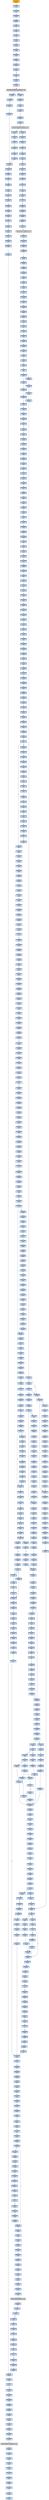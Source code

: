 strict digraph G {
	graph [bgcolor=transparent,
		name=G
	];
	node [color=lightsteelblue,
		fillcolor=lightsteelblue,
		shape=rectangle,
		style=filled
	];
	"0x00430289"	[label="0x00430289
jne"];
	"0x00430292"	[label="0x00430292
movl"];
	"0x00430289" -> "0x00430292"	[color="#000000",
		label=T];
	"0x00430f39"	[label="0x00430f39
movl"];
	"0x00430f3d"	[label="0x00430f3d
incl"];
	"0x00430f39" -> "0x00430f3d"	[color="#000000"];
	"0x00430972"	[label="0x00430972
je"];
	"0x00430974"	[label="0x00430974
movl"];
	"0x00430972" -> "0x00430974"	[color="#000000",
		label=F];
	"0x00430996"	[label="0x00430996
movl"];
	"0x00430972" -> "0x00430996"	[color="#000000",
		label=T];
	"0x00430a6a"	[label="0x00430a6a
subl"];
	"0x00430a6c"	[label="0x00430a6c
subl"];
	"0x00430a6a" -> "0x00430a6c"	[color="#000000"];
	"0x00430e65"	[label="0x00430e65
jae"];
	"0x00430e67"	[label="0x00430e67
movl"];
	"0x00430e65" -> "0x00430e67"	[color="#000000",
		label=F];
	"0x00430e72"	[label="0x00430e72
subl"];
	"0x00430e74"	[label="0x00430e74
addl"];
	"0x00430e72" -> "0x00430e74"	[color="#000000"];
	"0x00430183"	[label="0x00430183
pushl"];
	"0x00430189"	[label="0x00430189
call"];
	"0x00430183" -> "0x00430189"	[color="#000000"];
	"0x00430384"	[label="0x00430384
jmp"];
	"0x00430271"	[label="0x00430271
movl"];
	"0x00430384" -> "0x00430271"	[color="#000000"];
	"0x004308c4"	[label="0x004308c4
movl"];
	"0x004308c7"	[label="0x004308c7
addl"];
	"0x004308c4" -> "0x004308c7"	[color="#000000"];
	"0x00430f47"	[label="0x00430f47
movl"];
	"0x00430f49"	[label="0x00430f49
subl"];
	"0x00430f47" -> "0x00430f49"	[color="#000000"];
	"0x00430cb9"	[label="0x00430cb9
xorl"];
	"0x00430cbb"	[label="0x00430cbb
cmpb"];
	"0x00430cb9" -> "0x00430cbb"	[color="#000000"];
	"0x00430002"	[label="0x00430002
call"];
	"0x0043000a"	[label="0x0043000a
popl"];
	"0x00430002" -> "0x0043000a"	[color="#000000"];
	"0x004309c2"	[label="0x004309c2
incl"];
	"0x004309c3"	[label="0x004309c3
movb"];
	"0x004309c2" -> "0x004309c3"	[color="#000000"];
	"0x00430395"	[label="0x00430395
pushl"];
	"0x00430396"	[label="0x00430396
pushl"];
	"0x00430395" -> "0x00430396"	[color="#000000"];
	"0x0043072f"	[label="0x0043072f
ret"];
	"0x00430101"	[label="0x00430101
movb"];
	"0x0043072f" -> "0x00430101"	[color="#000000"];
	"0x00430840"	[label="0x00430840
movl"];
	"0x00430845"	[label="0x00430845
movl"];
	"0x00430840" -> "0x00430845"	[color="#000000"];
	"0x004300f7"	[label="0x004300f7
pushl"];
	"0x004300fa"	[label="0x004300fa
pushl"];
	"0x004300f7" -> "0x004300fa"	[color="#000000"];
	"0x00430f4e"	[label="0x00430f4e
movb"];
	"0x00430f51"	[label="0x00430f51
movl"];
	"0x00430f4e" -> "0x00430f51"	[color="#000000"];
	"0x0043099d"	[label="0x0043099d
cmpl"];
	"0x0043099f"	[label="0x0043099f
jb"];
	"0x0043099d" -> "0x0043099f"	[color="#000000"];
	"0x00430718"	[label="0x00430718
testb"];
	"0x0043071a"	[label="0x0043071a
jne"];
	"0x00430718" -> "0x0043071a"	[color="#000000"];
	"0x004306ec"	[label="0x004306ec
leal"];
	"0x004306f0"	[label="0x004306f0
call"];
	"0x004306ec" -> "0x004306f0"	[color="#000000"];
	"0x0043085c"	[label="0x0043085c
cmpl"];
	"0x0043085e"	[label="0x0043085e
movl"];
	"0x0043085c" -> "0x0043085e"	[color="#000000"];
	"0x0043000e"	[label="0x0043000e
call"];
	"0x00430014"	[label="0x00430014
popl"];
	"0x0043000e" -> "0x00430014"	[color="#000000"];
	"0x00430ee9"	[label="0x00430ee9
movl"];
	"0x00430eec"	[label="0x00430eec
subl"];
	"0x00430ee9" -> "0x00430eec"	[color="#000000"];
	"0x00430abd"	[label="0x00430abd
pushl"];
	"0x00430ac2"	[label="0x00430ac2
call"];
	"0x00430abd" -> "0x00430ac2"	[color="#000000"];
	"0x004309a2"	[label="0x004309a2
popl"];
	"0x004309a3"	[label="0x004309a3
popl"];
	"0x004309a2" -> "0x004309a3"	[color="#000000"];
	"0x00430114"	[label="0x00430114
subl"];
	"0x00430117"	[label="0x00430117
movl"];
	"0x00430114" -> "0x00430117"	[color="#000000"];
	"0x00430892"	[label="0x00430892
movl"];
	"0x0043089a"	[label="0x0043089a
movl"];
	"0x00430892" -> "0x0043089a"	[color="#000000"];
	"0x00430993"	[label="0x00430993
incl"];
	"0x00430994"	[label="0x00430994
movl"];
	"0x00430993" -> "0x00430994"	[color="#000000"];
	"0x004300b7"	[label="0x004300b7
pushl"];
	"0x004300bc"	[label="0x004300bc
pushl"];
	"0x004300b7" -> "0x004300bc"	[color="#000000"];
	"0x00430015"	[label="0x00430015
movl"];
	"0x00430014" -> "0x00430015"	[color="#000000"];
	"0x00430298"	[label="0x00430298
movl"];
	"0x004302a2"	[label="0x004302a2
movl"];
	"0x00430298" -> "0x004302a2"	[color="#000000"];
	"0x004300aa"	[label="0x004300aa
je"];
	"0x004300b0"	[label="0x004300b0
pushl"];
	"0x004300aa" -> "0x004300b0"	[color="#000000",
		label=F];
	"0x00430f53"	[label="0x00430f53
cmpl"];
	"0x00430f55"	[label="0x00430f55
jb"];
	"0x00430f53" -> "0x00430f55"	[color="#000000"];
	"0x00430bac"	[label="0x00430bac
pushl"];
	"0x00430bad"	[label="0x00430bad
movl"];
	"0x00430bac" -> "0x00430bad"	[color="#000000"];
	"0x00430af1"	[label="0x00430af1
movl"];
	"0x00430af7"	[label="0x00430af7
popl"];
	"0x00430af1" -> "0x00430af7"	[color="#000000"];
	"0x004308cc"	[label="0x004308cc
movl"];
	"0x004308cf"	[label="0x004308cf
movl"];
	"0x004308cc" -> "0x004308cf"	[color="#000000"];
	"0x00430e26"	[label="0x00430e26
cmpl"];
	"0x00430e29"	[label="0x00430e29
jb"];
	"0x00430e26" -> "0x00430e29"	[color="#000000"];
	"0x00430926"	[label="0x00430926
addl"];
	"0x00430929"	[label="0x00430929
incl"];
	"0x00430926" -> "0x00430929"	[color="#000000"];
	"0x00430efa"	[label="0x00430efa
jae"];
	"0x00430efc"	[label="0x00430efc
movl"];
	"0x00430efa" -> "0x00430efc"	[color="#000000",
		label=F];
	"0x00430f16"	[label="0x00430f16
movl"];
	"0x00430efa" -> "0x00430f16"	[color="#000000",
		label=T];
	"0x00430ab3"	[label="0x00430ab3
jb"];
	"0x00430ab5"	[label="0x00430ab5
movl"];
	"0x00430ab3" -> "0x00430ab5"	[color="#000000",
		label=F];
	"0x004302c6"	[label="0x004302c6
testl"];
	"0x004302c8"	[label="0x004302c8
je"];
	"0x004302c6" -> "0x004302c8"	[color="#000000"];
	"0x00430ce7"	[label="0x00430ce7
popl"];
	"0x00430ce8"	[label="0x00430ce8
movb"];
	"0x00430ce7" -> "0x00430ce8"	[color="#000000"];
	"0x00430cb2"	[label="0x00430cb2
movb"];
	"0x00430cb2" -> "0x00430cb9"	[color="#000000"];
	"0x00430a62"	[label="0x00430a62
movl"];
	"0x00430a65"	[label="0x00430a65
movl"];
	"0x00430a62" -> "0x00430a65"	[color="#000000"];
	"0x00430a93"	[label="0x00430a93
movl"];
	"0x00430a95"	[label="0x00430a95
pushl"];
	"0x00430a93" -> "0x00430a95"	[color="#000000"];
	"0x00430cc9"	[label="0x00430cc9
jb"];
	"0x00430ccb"	[label="0x00430ccb
jmp"];
	"0x00430cc9" -> "0x00430ccb"	[color="#000000",
		label=F];
	"0x00430121"	[label="0x00430121
je"];
	"0x00430151"	[label="0x00430151
popl"];
	"0x00430121" -> "0x00430151"	[color="#000000",
		label=T];
	"0x004300eb"	[label="0x004300eb
addl"];
	"0x004300f1"	[label="0x004300f1
pushl"];
	"0x004300eb" -> "0x004300f1"	[color="#000000"];
	"0x00430161"	[label="0x00430161
movl"];
	"0x00430163"	[label="0x00430163
addl"];
	"0x00430161" -> "0x00430163"	[color="#000000"];
	"0x00430983"	[label="0x00430983
movl"];
	"0x00430986"	[label="0x00430986
xorl"];
	"0x00430983" -> "0x00430986"	[color="#000000"];
	"0x00430d32"	[label="0x00430d32
jae"];
	"0x00430d34"	[label="0x00430d34
movl"];
	"0x00430d32" -> "0x00430d34"	[color="#000000",
		label=F];
	"0x004309a4"	[label="0x004309a4
movb"];
	"0x004309a3" -> "0x004309a4"	[color="#000000"];
	"0x004302be"	[label="0x004302be
addl"];
	"0x004302c0"	[label="0x004302c0
addl"];
	"0x004302be" -> "0x004302c0"	[color="#000000"];
	"0x004309fb"	[label="0x004309fb
shrl"];
	"0x004309fd"	[label="0x004309fd
movl"];
	"0x004309fb" -> "0x004309fd"	[color="#000000"];
	"0x004307f6"	[label="0x004307f6
movl"];
	"0x004307fb"	[label="0x004307fb
subl"];
	"0x004307f6" -> "0x004307fb"	[color="#000000"];
	"0x00430af8"	[label="0x00430af8
popl"];
	"0x00430af7" -> "0x00430af8"	[color="#000000"];
	"0x004308b7"	[label="0x004308b7
ja"];
	"0x004308bd"	[label="0x004308bd
movl"];
	"0x004308b7" -> "0x004308bd"	[color="#000000",
		label=F];
	"0x00430f03"	[label="0x00430f03
testl"];
	"0x00430efc" -> "0x00430f03"	[color="#000000"];
	"0x004308ab"	[label="0x004308ab
addl"];
	"0x004308ad"	[label="0x004308ad
cmpl"];
	"0x004308ab" -> "0x004308ad"	[color="#000000"];
	"0x00430a89"	[label="0x00430a89
xorl"];
	"0x00430a8b"	[label="0x00430a8b
xorl"];
	"0x00430a89" -> "0x00430a8b"	[color="#000000"];
	"0x0043098f"	[label="0x0043098f
leal"];
	"0x0043098f" -> "0x00430993"	[color="#000000"];
	"0x00430a16"	[label="0x00430a16
movb"];
	"0x00430a19"	[label="0x00430a19
movl"];
	"0x00430a16" -> "0x00430a19"	[color="#000000"];
	"0x004302ac"	[label="0x004302ac
jne"];
	"0x004302b1"	[label="0x004302b1
addl"];
	"0x004302ac" -> "0x004302b1"	[color="#000000",
		label=T];
	"0x0043040d"	[label="0x0043040d
orl"];
	"0x0043040f"	[label="0x0043040f
movl"];
	"0x0043040d" -> "0x0043040f"	[color="#000000"];
	"0x004300b2"	[label="0x004300b2
pushl"];
	"0x004300b0" -> "0x004300b2"	[color="#000000"];
	"0x00430ca3"	[label="0x00430ca3
testb"];
	"0x00430ca5"	[label="0x00430ca5
jne"];
	"0x00430ca3" -> "0x00430ca5"	[color="#000000"];
	"0x0043096d"	[label="0x0043096d
movb"];
	"0x00430970"	[label="0x00430970
testb"];
	"0x0043096d" -> "0x00430970"	[color="#000000"];
	"0x00430f22"	[label="0x00430f22
leal"];
	"0x00430f25"	[label="0x00430f25
movl"];
	"0x00430f22" -> "0x00430f25"	[color="#000000"];
	"0x00430a75"	[label="0x00430a75
addl"];
	"0x00430a77"	[label="0x00430a77
movl"];
	"0x00430a75" -> "0x00430a77"	[color="#000000"];
	"0x004306ea"	[label="0x004306ea
pushl"];
	"0x004306eb"	[label="0x004306eb
pushl"];
	"0x004306ea" -> "0x004306eb"	[color="#000000"];
	"0x00430a3d"	[label="0x00430a3d
movl"];
	"0x00430a42"	[label="0x00430a42
jmp"];
	"0x00430a3d" -> "0x00430a42"	[color="#000000"];
	"0x0043089e"	[label="0x0043089e
leal"];
	"0x0043089a" -> "0x0043089e"	[color="#000000"];
	"0x00430a1b"	[label="0x00430a1b
jmp"];
	"0x00430a58"	[label="0x00430a58
movl"];
	"0x00430a1b" -> "0x00430a58"	[color="#000000"];
	"0x00430f4b"	[label="0x00430f4b
incl"];
	"0x00430f49" -> "0x00430f4b"	[color="#000000"];
	"0x00430a96"	[label="0x00430a96
call"];
	"0x00430a95" -> "0x00430a96"	[color="#000000"];
	"0x00430264"	[label="0x00430264
movl"];
	"0x00430269"	[label="0x00430269
movl"];
	"0x00430264" -> "0x00430269"	[color="#000000"];
	"0x00430b6c"	[label="0x00430b6c
pushl"];
	"0x00430b6d"	[label="0x00430b6d
pushl"];
	"0x00430b6c" -> "0x00430b6d"	[color="#000000"];
	"0x00430e2e"	[label="0x00430e2e
leal"];
	"0x00430e31"	[label="0x00430e31
cmpl"];
	"0x00430e2e" -> "0x00430e31"	[color="#000000"];
	"0x00430110"	[label="0x00430110
pushl"];
	"0x00430111"	[label="0x00430111
pushl"];
	"0x00430110" -> "0x00430111"	[color="#000000"];
	"0x00430e5c"	[label="0x00430e5c
cmpl"];
	"0x00430e5f"	[label="0x00430e5f
movl"];
	"0x00430e5c" -> "0x00430e5f"	[color="#000000"];
	"0x00430ece"	[label="0x00430ece
movl"];
	"0x00430ed1"	[label="0x00430ed1
jae"];
	"0x00430ece" -> "0x00430ed1"	[color="#000000"];
	"0x00430ab9"	[label="0x00430ab9
leal"];
	"0x00430abc"	[label="0x00430abc
pushl"];
	"0x00430ab9" -> "0x00430abc"	[color="#000000"];
	"0x00430851"	[label="0x00430851
xorl"];
	"0x00430853"	[label="0x00430853
repz"];
	"0x00430851" -> "0x00430853"	[color="#000000"];
	"0x00430e18"	[label="0x00430e18
movb"];
	"0x00430e1f"	[label="0x00430e1f
popl"];
	"0x00430e18" -> "0x00430e1f"	[color="#000000"];
	"0x004303ff"	[label="0x004303ff
popl"];
	"0x00430400"	[label="0x00430400
movl"];
	"0x004303ff" -> "0x00430400"	[color="#000000"];
	"0x004309b0"	[label="0x004309b0
pushl"];
	"0x004309b1"	[label="0x004309b1
pushl"];
	"0x004309b0" -> "0x004309b1"	[color="#000000"];
	"0x00430f80"	[label="0x00430f80
popl"];
	"0x00430f81"	[label="0x00430f81
popl"];
	"0x00430f80" -> "0x00430f81"	[color="#000000"];
	"0x004309b5"	[label="0x004309b5
pushl"];
	"0x004309b6"	[label="0x004309b6
movl"];
	"0x004309b5" -> "0x004309b6"	[color="#000000"];
	"0x00430b76"	[label="0x00430b76
call"];
	"0x004307a4"	[label="0x004307a4
pushl"];
	"0x00430b76" -> "0x004307a4"	[color="#000000"];
	"0x004307ad"	[label="0x004307ad
pushl"];
	"0x004307ae"	[label="0x004307ae
cmpl"];
	"0x004307ad" -> "0x004307ae"	[color="#000000"];
	"0x00430ebc"	[label="0x00430ebc
andl"];
	"0x00430ec1"	[label="0x00430ec1
addl"];
	"0x00430ebc" -> "0x00430ec1"	[color="#000000"];
	"0x00430875"	[label="0x00430875
movl"];
	"0x00430877"	[label="0x00430877
jb"];
	"0x00430875" -> "0x00430877"	[color="#000000"];
	"0x004307a7"	[label="0x004307a7
pushl"];
	"0x004307a8"	[label="0x004307a8
movl"];
	"0x004307a7" -> "0x004307a8"	[color="#000000"];
	"0x004309db"	[label="0x004309db
movl"];
	"0x004309de"	[label="0x004309de
addl"];
	"0x004309db" -> "0x004309de"	[color="#000000"];
	"0x00430169"	[label="0x00430169
movl"];
	"0x00430163" -> "0x00430169"	[color="#000000"];
	"0x00430f5d"	[label="0x00430f5d
movl"];
	"0x00430f61"	[label="0x00430f61
movl"];
	"0x00430f5d" -> "0x00430f61"	[color="#000000"];
	"0x00430ea5"	[label="0x00430ea5
movl"];
	"0x00430ea8"	[label="0x00430ea8
shll"];
	"0x00430ea5" -> "0x00430ea8"	[color="#000000"];
	"0x00430f7e"	[label="0x00430f7e
movl"];
	"0x00430f7e" -> "0x00430f80"	[color="#000000"];
	"0x00430b14"	[label="0x00430b14
movl"];
	"0x00430b1b"	[label="0x00430b1b
movl"];
	"0x00430b14" -> "0x00430b1b"	[color="#000000"];
	"0x00430e58"	[label="0x00430e58
orl"];
	"0x00430e5a"	[label="0x00430e5a
movl"];
	"0x00430e58" -> "0x00430e5a"	[color="#000000"];
	"0x00430823"	[label="0x00430823
leal"];
	"0x00430826"	[label="0x00430826
movl"];
	"0x00430823" -> "0x00430826"	[color="#000000"];
	"0x00430e97"	[label="0x00430e97
leal"];
	"0x00430e9a"	[label="0x00430e9a
jmp"];
	"0x00430e97" -> "0x00430e9a"	[color="#000000"];
	"0x00430a5a"	[label="0x00430a5a
movl"];
	"0x00430a58" -> "0x00430a5a"	[color="#000000"];
	"0x004301ba"	[label="0x004301ba
movl"];
	"0x004301c0"	[label="0x004301c0
movl"];
	"0x004301ba" -> "0x004301c0"	[color="#000000"];
	"0x00430e41"	[label="0x00430e41
incl"];
	"0x00430e42"	[label="0x00430e42
movb"];
	"0x00430e41" -> "0x00430e42"	[color="#000000"];
	"0x00430f45"	[label="0x00430f45
jae"];
	"0x00430f45" -> "0x00430f47"	[color="#000000",
		label=F];
	"0x0043036e"	[label="0x0043036e
jmp"];
	"0x0043036e" -> "0x004302a2"	[color="#000000"];
	"0x00430aa8"	[label="0x00430aa8
addl"];
	"0x00430aab"	[label="0x00430aab
shll"];
	"0x00430aa8" -> "0x00430aab"	[color="#000000"];
	"0x004309cc"	[label="0x004309cc
movl"];
	"0x004309d0"	[label="0x004309d0
shll"];
	"0x004309cc" -> "0x004309d0"	[color="#000000"];
	"0x00430d3e"	[label="0x00430d3e
movl"];
	"0x00430d42"	[label="0x00430d42
jmp"];
	"0x00430d3e" -> "0x00430d42"	[color="#000000"];
	"0x00430176"	[label="0x00430176
andl"];
	"0x00430179"	[label="0x00430179
repz"];
	"0x00430176" -> "0x00430179"	[color="#000000"];
	"0x00430a6e"	[label="0x00430a6e
popl"];
	"0x00430a6f"	[label="0x00430a6f
shrl"];
	"0x00430a6e" -> "0x00430a6f"	[color="#000000"];
	"0x00430904"	[label="0x00430904
shll"];
	"0x00430907"	[label="0x00430907
movw"];
	"0x00430904" -> "0x00430907"	[color="#000000"];
	"0x0043011d"	[label="0x0043011d
xorl"];
	"0x0043011f"	[label="0x0043011f
orl"];
	"0x0043011d" -> "0x0043011f"	[color="#000000"];
	"0x00430873"	[label="0x00430873
cmpl"];
	"0x00430873" -> "0x00430875"	[color="#000000"];
	"0x004309bc"	[label="0x004309bc
jb"];
	"0x004309ee"	[label="0x004309ee
movl"];
	"0x004309bc" -> "0x004309ee"	[color="#000000",
		label=T];
	"0x004309be"	[label="0x004309be
movl"];
	"0x004309bc" -> "0x004309be"	[color="#000000",
		label=F];
	"0x00430bb6"	[label="0x00430bb6
jne"];
	"0x00430bc3"	[label="0x00430bc3
xorl"];
	"0x00430bb6" -> "0x00430bc3"	[color="#000000",
		label=T];
	"0x00430008"	[label="0x00430008
jmp"];
	"0x00430008" -> "0x0043000e"	[color="#000000"];
	"0x00430cde"	[label="0x00430cde
movl"];
	"0x00430ce3"	[label="0x00430ce3
repz"];
	"0x00430cde" -> "0x00430ce3"	[color="#000000"];
	"0x00430806"	[label="0x00430806
popl"];
	"0x00430807"	[label="0x00430807
movl"];
	"0x00430806" -> "0x00430807"	[color="#000000"];
	"0x0043091e"	[label="0x0043091e
movl"];
	"0x00430922"	[label="0x00430922
movl"];
	"0x0043091e" -> "0x00430922"	[color="#000000"];
	"0x004306cc"	[label="0x004306cc
subl"];
	"0x004306d2"	[label="0x004306d2
leal"];
	"0x004306cc" -> "0x004306d2"	[color="#000000"];
	"0x004308e0"	[label="0x004308e0
movl"];
	"0x004308e6"	[label="0x004308e6
shrl"];
	"0x004308e0" -> "0x004308e6"	[color="#000000"];
	"0x00430415"	[label="0x00430415
popa"];
	"0x0043040f" -> "0x00430415"	[color="#000000"];
	"0x0043098b"	[label="0x0043098b
movl"];
	"0x0043098b" -> "0x0043098f"	[color="#000000"];
	"0x00430f82"	[label="0x00430f82
popl"];
	"0x00430f81" -> "0x00430f82"	[color="#000000"];
	"0x00430b72"	[label="0x00430b72
pushl"];
	"0x00430b74"	[label="0x00430b74
movl"];
	"0x00430b72" -> "0x00430b74"	[color="#000000"];
	"0x00430e55"	[label="0x00430e55
addl"];
	"0x00430e55" -> "0x00430e58"	[color="#000000"];
	"0x00430062"	[label="0x00430062
jmp"];
	"0x0043008d"	[label="0x0043008d
movl"];
	"0x00430062" -> "0x0043008d"	[color="#000000"];
	"0x00430ba0"	[label="0x00430ba0
jb"];
	"0x00430ba2"	[label="0x00430ba2
leal"];
	"0x00430ba0" -> "0x00430ba2"	[color="#000000",
		label=F];
	"0x00430eae"	[label="0x00430eae
movb"];
	"0x00430eb2"	[label="0x00430eb2
movl"];
	"0x00430eae" -> "0x00430eb2"	[color="#000000"];
	"0x00430a5d"	[label="0x00430a5d
addl"];
	"0x00430a5a" -> "0x00430a5d"	[color="#000000"];
	"0x004301c8"	[label="0x004301c8
je"];
	"0x00430243"	[label="0x00430243
movl"];
	"0x004301c8" -> "0x00430243"	[color="#000000",
		label=T];
	"0x00430e50"	[label="0x00430e50
andl"];
	"0x00430e50" -> "0x00430e55"	[color="#000000"];
	"0x00430e24"	[label="0x00430e24
je"];
	"0x00430e24" -> "0x00430e26"	[color="#000000",
		label=F];
	"0x00430e9c"	[label="0x00430e9c
cmpl"];
	"0x00430e24" -> "0x00430e9c"	[color="#000000",
		label=T];
	"0x00430b5a"	[label="0x00430b5a
call"];
	"0x00430b63"	[label="0x00430b63
subl"];
	"0x00430b5a" -> "0x00430b63"	[color="#000000"];
	"0x00430eab"	[label="0x00430eab
movb"];
	"0x00430ead"	[label="0x00430ead
incl"];
	"0x00430eab" -> "0x00430ead"	[color="#000000"];
	"0x00430ef3"	[label="0x00430ef3
shrl"];
	"0x00430ef5"	[label="0x00430ef5
addl"];
	"0x00430ef3" -> "0x00430ef5"	[color="#000000"];
	"0x0043000b"	[label="0x0043000b
incl"];
	"0x0043000c"	[label="0x0043000c
pushl"];
	"0x0043000b" -> "0x0043000c"	[color="#000000"];
	"0x00430e49"	[label="0x00430e49
movl"];
	"0x00430e4c"	[label="0x00430e4c
movl"];
	"0x00430e49" -> "0x00430e4c"	[color="#000000"];
	"0x0043005f"	[label="0x0043005f
leal"];
	"0x0043005f" -> "0x00430062"	[color="#000000"];
	"0x00430935"	[label="0x00430935
movl"];
	"0x00430939"	[label="0x00430939
movl"];
	"0x00430935" -> "0x00430939"	[color="#000000"];
	"0x00430117" -> "0x0043011d"	[color="#000000"];
	"0x00430b55"	[label="0x00430b55
repz"];
	"0x00430b57"	[label="0x00430b57
movl"];
	"0x00430b55" -> "0x00430b57"	[color="#000000"];
	"0x0043037e"	[label="0x0043037e
movl"];
	"0x0043037e" -> "0x00430384"	[color="#000000"];
	"0x00430b49"	[label="0x00430b49
movl"];
	"0x00430b4f"	[label="0x00430b4f
movl"];
	"0x00430b49" -> "0x00430b4f"	[color="#000000"];
	"0x00430093"	[label="0x00430093
orl"];
	"0x0043008d" -> "0x00430093"	[color="#000000"];
	"0x004307e7"	[label="0x004307e7
popl"];
	"0x004307e8"	[label="0x004307e8
movl"];
	"0x004307e7" -> "0x004307e8"	[color="#000000"];
	"0x00430866"	[label="0x00430866
movb"];
	"0x00430869"	[label="0x00430869
movl"];
	"0x00430866" -> "0x00430869"	[color="#000000"];
	"0x00430918"	[label="0x00430918
repz"];
	"0x0043091a"	[label="0x0043091a
movl"];
	"0x00430918" -> "0x0043091a"	[color="#000000"];
	"0x00430879"	[label="0x00430879
movl"];
	"0x00430877" -> "0x00430879"	[color="#000000",
		label=F];
	"0x0043083c"	[label="0x0043083c
pushl"];
	"0x0043083d"	[label="0x0043083d
movl"];
	"0x0043083c" -> "0x0043083d"	[color="#000000"];
	"0x00430108"	[label="0x00430108
incb"];
	"0x0043010e"	[label="0x0043010e
pushl"];
	"0x00430108" -> "0x0043010e"	[color="#000000"];
	"0x00430f85"	[label="0x00430f85
popl"];
	"0x00430f86"	[label="0x00430f86
addl"];
	"0x00430f85" -> "0x00430f86"	[color="#000000"];
	"0x00430e2b"	[label="0x00430e2b
movl"];
	"0x00430e29" -> "0x00430e2b"	[color="#000000",
		label=F];
	"0x00430e29" -> "0x00430e9c"	[color="#000000",
		label=T];
	"0x004309b8"	[label="0x004309b8
cmpl"];
	"0x004309b6" -> "0x004309b8"	[color="#000000"];
	"0x0043088e"	[label="0x0043088e
movl"];
	"0x0043088e" -> "0x00430892"	[color="#000000"];
	"0x00430cff"	[label="0x00430cff
ret"];
	"0x00430cff" -> "0x00430e18"	[color="#000000"];
	"0x00430a9b"	[label="0x00430a9b
movb"];
	"0x00430cff" -> "0x00430a9b"	[color="#000000"];
	"0x00430b0c"	[label="0x00430b0c
pushl"];
	"0x00430b0d"	[label="0x00430b0d
movl"];
	"0x00430b0c" -> "0x00430b0d"	[color="#000000"];
	"0x00430022"	[label="0x00430022
cmpl"];
	"0x00430029"	[label="0x00430029
movl"];
	"0x00430022" -> "0x00430029"	[color="#000000"];
	"0x00430e88"	[label="0x00430e88
shrl"];
	"0x00430e8a"	[label="0x00430e8a
leal"];
	"0x00430e88" -> "0x00430e8a"	[color="#000000"];
	"0x00430aaf"	[label="0x00430aaf
incl"];
	"0x00430ab0"	[label="0x00430ab0
cmpl"];
	"0x00430aaf" -> "0x00430ab0"	[color="#000000"];
	"0x00430095"	[label="0x00430095
je"];
	"0x00430093" -> "0x00430095"	[color="#000000"];
	"0x00430e76"	[label="0x00430e76
shrl"];
	"0x00430e74" -> "0x00430e76"	[color="#000000"];
	"0x00430b30"	[label="0x00430b30
xorl"];
	"0x00430b32"	[label="0x00430b32
movl"];
	"0x00430b30" -> "0x00430b32"	[color="#000000"];
	"0x004307c2"	[label="0x004307c2
movl"];
	"0x004307c4"	[label="0x004307c4
movl"];
	"0x004307c2" -> "0x004307c4"	[color="#000000"];
	"0x00430e80"	[label="0x00430e80
subl"];
	"0x00430e82"	[label="0x00430e82
andl"];
	"0x00430e80" -> "0x00430e82"	[color="#000000"];
	"0x00430ec4"	[label="0x00430ec4
orl"];
	"0x00430ec6"	[label="0x00430ec6
movl"];
	"0x00430ec4" -> "0x00430ec6"	[color="#000000"];
	"0x00430d38"	[label="0x00430d38
movl"];
	"0x00430d3a"	[label="0x00430d3a
incl"];
	"0x00430d38" -> "0x00430d3a"	[color="#000000"];
	"0x0043002f"	[label="0x0043002f
jne"];
	"0x00430035"	[label="0x00430035
leal"];
	"0x0043002f" -> "0x00430035"	[color="#000000",
		label=F];
	"0x00430cf8"	[label="0x00430cf8
popl"];
	"0x00430cf9"	[label="0x00430cf9
subl"];
	"0x00430cf8" -> "0x00430cf9"	[color="#000000"];
	"0x0043017b"	[label="0x0043017b
popl"];
	"0x00430179" -> "0x0043017b"	[color="#000000"];
	"0x00430a07"	[label="0x00430a07
jae"];
	"0x00430a1d"	[label="0x00430a1d
cmpl"];
	"0x00430a07" -> "0x00430a1d"	[color="#000000",
		label=T];
	"0x00430a09"	[label="0x00430a09
movl"];
	"0x00430a07" -> "0x00430a09"	[color="#000000",
		label=F];
	"0x00430960"	[label="0x00430960
xorl"];
	"0x00430962"	[label="0x00430962
testl"];
	"0x00430960" -> "0x00430962"	[color="#000000"];
	"0x00430a0f"	[label="0x00430a0f
movl"];
	"0x00430a11"	[label="0x00430a11
shrl"];
	"0x00430a0f" -> "0x00430a11"	[color="#000000"];
	"0x004308f2"	[label="0x004308f2
addl"];
	"0x004308f4"	[label="0x004308f4
movb"];
	"0x004308f2" -> "0x004308f4"	[color="#000000"];
	"0x00430b1e"	[label="0x00430b1e
movl"];
	"0x00430b1b" -> "0x00430b1e"	[color="#000000"];
	"0x00430a19" -> "0x00430a1b"	[color="#000000"];
	"0x00430ea0"	[label="0x00430ea0
jb"];
	"0x00430ed3"	[label="0x00430ed3
movl"];
	"0x00430ea0" -> "0x00430ed3"	[color="#000000",
		label=T];
	"0x00430ea2"	[label="0x00430ea2
movl"];
	"0x00430ea0" -> "0x00430ea2"	[color="#000000",
		label=F];
	"0x0043093d"	[label="0x0043093d
jge"];
	"0x00430943"	[label="0x00430943
cmpl"];
	"0x0043093d" -> "0x00430943"	[color="#000000",
		label=F];
	"0x00430af9"	[label="0x00430af9
addl"];
	"0x00430afe"	[label="0x00430afe
popl"];
	"0x00430af9" -> "0x00430afe"	[color="#000000"];
	"0x0043090a"	[label="0x0043090a
shrl"];
	"0x00430907" -> "0x0043090a"	[color="#000000"];
	"0x00430e5a" -> "0x00430e5c"	[color="#000000"];
	"0x004301a8"	[label="0x004301a8
movl"];
	"0x004301ae"	[label="0x004301ae
orl"];
	"0x004301a8" -> "0x004301ae"	[color="#000000"];
	"0x004300fc"	[label="0x004300fc
call"];
	"0x004306c8"	[label="0x004306c8
movl"];
	"0x004300fc" -> "0x004306c8"	[color="#000000"];
	"0x00430e2b" -> "0x00430e2e"	[color="#000000"];
	"0x00430f51" -> "0x00430f53"	[color="#000000"];
	"0x00430b71"	[label="0x00430b71
pushl"];
	"0x00430b71" -> "0x00430b72"	[color="#000000"];
	"0x0043016f"	[label="0x0043016f
sarl"];
	"0x00430172"	[label="0x00430172
repz"];
	"0x0043016f" -> "0x00430172"	[color="#000000"];
	"0x00430aa2"	[label="0x00430aa2
popl"];
	"0x00430a9b" -> "0x00430aa2"	[color="#000000"];
	"0x0043000a" -> "0x0043000b"	[color="#000000"];
	"0x00430ec8"	[label="0x00430ec8
cmpl"];
	"0x00430ecb"	[label="0x00430ecb
movl"];
	"0x00430ec8" -> "0x00430ecb"	[color="#000000"];
	"0x00430e6a"	[label="0x00430e6a
movl"];
	"0x00430e67" -> "0x00430e6a"	[color="#000000"];
	"0x0043001a"	[label="0x0043001a
addl"];
	"0x00430015" -> "0x0043001a"	[color="#000000"];
	"0x00430a82"	[label="0x00430a82
popl"];
	"0x00430a83"	[label="0x00430a83
ret"];
	"0x00430a82" -> "0x00430a83"	[color="#000000"];
	"0x00430ef7"	[label="0x00430ef7
cmpl"];
	"0x00430e9a" -> "0x00430ef7"	[color="#000000"];
	"0x004307c7"	[label="0x004307c7
movl"];
	"0x004307cb"	[label="0x004307cb
shll"];
	"0x004307c7" -> "0x004307cb"	[color="#000000"];
	"0x00430f4c"	[label="0x00430f4c
movb"];
	"0x00430f4b" -> "0x00430f4c"	[color="#000000"];
	"0x0043082c"	[label="0x0043082c
addl"];
	"0x00430831"	[label="0x00430831
ret"];
	"0x0043082c" -> "0x00430831"	[color="#000000"];
	"0x004307b3"	[label="0x004307b3
pushl"];
	"0x004307b4"	[label="0x004307b4
movl"];
	"0x004307b3" -> "0x004307b4"	[color="#000000"];
	"0x00430d36"	[label="0x00430d36
movb"];
	"0x00430d34" -> "0x00430d36"	[color="#000000"];
	"0x00430a14"	[label="0x00430a14
xorl"];
	"0x00430a14" -> "0x00430a16"	[color="#000000"];
	"0x00430ed6"	[label="0x00430ed6
movl"];
	"0x00430ed3" -> "0x00430ed6"	[color="#000000"];
	"0x00430f05"	[label="0x00430f05
je"];
	"0x00430f37"	[label="0x00430f37
movl"];
	"0x00430f05" -> "0x00430f37"	[color="#000000",
		label=T];
	"0x00430f07"	[label="0x00430f07
movl"];
	"0x00430f05" -> "0x00430f07"	[color="#000000",
		label=F];
	"0x004308fa"	[label="0x004308fa
movl"];
	"0x004308fe"	[label="0x004308fe
movl"];
	"0x004308fa" -> "0x004308fe"	[color="#000000"];
	"0x0043083f"	[label="0x0043083f
pushl"];
	"0x0043083d" -> "0x0043083f"	[color="#000000"];
	"0x004308dc"	[label="0x004308dc
movl"];
	"0x004308dc" -> "0x004308e0"	[color="#000000"];
	"0x004308a1"	[label="0x004308a1
movl"];
	"0x0043089e" -> "0x004308a1"	[color="#000000"];
	"0x0043004f"	[label="0x0043004f
call"];
	GETPROCADDRESS_KERNEL32_DLL	[color=lightgrey,
		fillcolor=lightgrey,
		label="GETPROCADDRESS_KERNEL32_DLL
GETPROCADDRESS-KERNEL32-DLL"];
	"0x0043004f" -> GETPROCADDRESS_KERNEL32_DLL	[color="#000000"];
	"0x00430964"	[label="0x00430964
jbe"];
	"0x00430962" -> "0x00430964"	[color="#000000"];
	"0x00430b6e"	[label="0x00430b6e
leal"];
	"0x00430b6e" -> "0x00430b71"	[color="#000000"];
	"0x004309e1"	[label="0x004309e1
movl"];
	"0x004309de" -> "0x004309e1"	[color="#000000"];
	"0x00430862"	[label="0x00430862
jbe"];
	"0x0043085e" -> "0x00430862"	[color="#000000"];
	"0x00430d2d"	[label="0x00430d2d
cmpl"];
	"0x00430d2d" -> "0x00430d32"	[color="#000000"];
	"0x00430f3e"	[label="0x00430f3e
leal"];
	"0x00430f41"	[label="0x00430f41
cmpl"];
	"0x00430f3e" -> "0x00430f41"	[color="#000000"];
	"0x00430cf2"	[label="0x00430cf2
call"];
	"0x00430a96" -> "0x00430cf2"	[color="#000000"];
	"0x004300a1"	[label="0x004300a1
leal"];
	"0x004300a7"	[label="0x004300a7
cmpl"];
	"0x004300a1" -> "0x004300a7"	[color="#000000"];
	"0x00430a2c"	[label="0x00430a2c
cmpl"];
	"0x00430a2f"	[label="0x00430a2f
jae"];
	"0x00430a2c" -> "0x00430a2f"	[color="#000000"];
	"0x00430f2b"	[label="0x00430f2b
movl"];
	"0x00430f25" -> "0x00430f2b"	[color="#000000"];
	"0x00430f57"	[label="0x00430f57
movl"];
	"0x00430f5b"	[label="0x00430f5b
addl"];
	"0x00430f57" -> "0x00430f5b"	[color="#000000"];
	"0x0043080b"	[label="0x0043080b
popl"];
	"0x0043080c"	[label="0x0043080c
ret"];
	"0x0043080b" -> "0x0043080c"	[color="#000000"];
	"0x00430f89"	[label="0x00430f89
ret"];
	"0x00430f86" -> "0x00430f89"	[color="#000000"];
	"0x004302c0" -> "0x004302c6"	[color="#000000"];
	"0x00430bc5"	[label="0x00430bc5
movl"];
	"0x00430bc3" -> "0x00430bc5"	[color="#000000"];
	"0x0043092a"	[label="0x0043092a
decl"];
	"0x00430929" -> "0x0043092a"	[color="#000000"];
	"0x0043088c"	[label="0x0043088c
xorl"];
	"0x0043088c" -> "0x0043088e"	[color="#000000"];
	"0x00430a25"	[label="0x00430a25
sbbl"];
	"0x00430a27"	[label="0x00430a27
addl"];
	"0x00430a25" -> "0x00430a27"	[color="#000000"];
	"0x00430a11" -> "0x00430a14"	[color="#000000"];
	"0x00430d3c"	[label="0x00430d3c
movl"];
	"0x00430d3c" -> "0x00430d3e"	[color="#000000"];
	"0x00430a2a"	[label="0x00430a2a
jmp"];
	"0x00430a27" -> "0x00430a2a"	[color="#000000"];
	"0x004309ad"	[label="0x004309ad
ret"];
	"0x004309ad" -> "0x00430ca3"	[color="#000000"];
	"0x00430bb4"	[label="0x00430bb4
testb"];
	"0x004309ad" -> "0x00430bb4"	[color="#000000"];
	"0x00430ecb" -> "0x00430ece"	[color="#000000"];
	"0x00430cc6"	[label="0x00430cc6
cmpl"];
	"0x00430cc6" -> "0x00430cc9"	[color="#000000"];
	"0x00430d36" -> "0x00430d38"	[color="#000000"];
	"0x00430864"	[label="0x00430864
xorl"];
	"0x00430862" -> "0x00430864"	[color="#000000",
		label=F];
	"0x004308e9"	[label="0x004308e9
movl"];
	"0x004308e6" -> "0x004308e9"	[color="#000000"];
	"0x004302bb"	[label="0x004302bb
movl"];
	"0x004302bb" -> "0x004302be"	[color="#000000"];
	"0x00430966"	[label="0x00430966
movl"];
	"0x00430966" -> "0x0043096d"	[color="#000000"];
	"0x00430b12"	[label="0x00430b12
movl"];
	"0x00430b12" -> "0x00430b14"	[color="#000000"];
	"0x00430a49"	[label="0x00430a49
movl"];
	"0x00430a4e"	[label="0x00430a4e
jmp"];
	"0x00430a49" -> "0x00430a4e"	[color="#000000"];
	"0x00430b2a"	[label="0x00430b2a
movl"];
	"0x00430b2a" -> "0x00430b30"	[color="#000000"];
	"0x00430970" -> "0x00430972"	[color="#000000"];
	"0x00430871"	[label="0x00430871
incl"];
	"0x00430872"	[label="0x00430872
incl"];
	"0x00430871" -> "0x00430872"	[color="#000000"];
	"0x0043039a"	[label="0x0043039a
pushl"];
	"0x0043039d"	[label="0x0043039d
pushl"];
	"0x0043039a" -> "0x0043039d"	[color="#000000"];
	"0x00430153"	[label="0x00430153
popl"];
	"0x00430154"	[label="0x00430154
popl"];
	"0x00430153" -> "0x00430154"	[color="#000000"];
	"0x004309e6"	[label="0x004309e6
movl"];
	"0x004309e9"	[label="0x004309e9
cmpl"];
	"0x004309e6" -> "0x004309e9"	[color="#000000"];
	"0x00430939" -> "0x0043093d"	[color="#000000"];
	"0x00430e39"	[label="0x00430e39
movl"];
	"0x00430e3c"	[label="0x00430e3c
shll"];
	"0x00430e39" -> "0x00430e3c"	[color="#000000"];
	"0x004300a7" -> "0x004300aa"	[color="#000000"];
	"0x00430f14"	[label="0x00430f14
jmp"];
	"0x00430f31"	[label="0x00430f31
movl"];
	"0x00430f14" -> "0x00430f31"	[color="#000000"];
	"0x00430f63"	[label="0x00430f63
jmp"];
	"0x00430f61" -> "0x00430f63"	[color="#000000"];
	"0x004308f6"	[label="0x004308f6
movl"];
	"0x004308f4" -> "0x004308f6"	[color="#000000"];
	"0x00430a84"	[label="0x00430a84
pushl"];
	"0x00430a85"	[label="0x00430a85
pushl"];
	"0x00430a84" -> "0x00430a85"	[color="#000000"];
	"0x00430aa3"	[label="0x00430aa3
movl"];
	"0x00430aa3" -> "0x00430aa8"	[color="#000000"];
	"0x0043083b"	[label="0x0043083b
pushl"];
	"0x0043083b" -> "0x0043083c"	[color="#000000"];
	"0x00430e82" -> "0x00430e88"	[color="#000000"];
	"0x00430d3b"	[label="0x00430d3b
incl"];
	"0x00430d3b" -> "0x00430d3c"	[color="#000000"];
	"0x004307fd"	[label="0x004307fd
andl"];
	"0x004307fb" -> "0x004307fd"	[color="#000000"];
	"0x00430b0f"	[label="0x00430b0f
leal"];
	"0x00430b0d" -> "0x00430b0f"	[color="#000000"];
	"0x004309a1"	[label="0x004309a1
popl"];
	"0x004309a1" -> "0x004309a2"	[color="#000000"];
	"0x00430ee2"	[label="0x00430ee2
shrl"];
	"0x00430ee4"	[label="0x00430ee4
movl"];
	"0x00430ee2" -> "0x00430ee4"	[color="#000000"];
	"0x004300be"	[label="0x004300be
call"];
	VIRTUALALLOC_KERNEL32_DLL	[color=lightgrey,
		fillcolor=lightgrey,
		label="VIRTUALALLOC_KERNEL32_DLL
VIRTUALALLOC-KERNEL32-DLL"];
	"0x004300be" -> VIRTUALALLOC_KERNEL32_DLL	[color="#000000"];
	"0x0043037b"	[label="0x0043037b
addl"];
	"0x0043037b" -> "0x0043037e"	[color="#000000"];
	"0x00430b43"	[label="0x00430b43
movl"];
	"0x00430b43" -> "0x00430b49"	[color="#000000"];
	"0x00430cf9" -> "0x00430cff"	[color="#000000"];
	"0x00430802"	[label="0x00430802
shrl"];
	"0x00430804"	[label="0x00430804
addl"];
	"0x00430802" -> "0x00430804"	[color="#000000"];
	"0x0043084b"	[label="0x0043084b
xorl"];
	"0x0043084d"	[label="0x0043084d
leal"];
	"0x0043084b" -> "0x0043084d"	[color="#000000"];
	"0x0043005b"	[label="0x0043005b
cmpb"];
	"0x0043005d"	[label="0x0043005d
jne"];
	"0x0043005b" -> "0x0043005d"	[color="#000000"];
	"0x00430e3f"	[label="0x00430e3f
movb"];
	"0x00430e3c" -> "0x00430e3f"	[color="#000000"];
	"0x00430bc7"	[label="0x00430bc7
call"];
	"0x00430bc7" -> "0x004309b0"	[color="#000000"];
	"0x0043000d"	[label="0x0043000d
ret"];
	"0x0043000c" -> "0x0043000d"	[color="#000000"];
	"0x004309ec"	[label="0x004309ec
jae"];
	"0x004309e9" -> "0x004309ec"	[color="#000000"];
	"0x00430cc3"	[label="0x00430cc3
jne"];
	"0x00430cbb" -> "0x00430cc3"	[color="#000000"];
	"0x00430f0d"	[label="0x00430f0d
movl"];
	"0x00430f0d" -> "0x00430f14"	[color="#000000"];
	"0x0043004a"	[label="0x0043004a
leal"];
	"0x0043004d"	[label="0x0043004d
pushl"];
	"0x0043004a" -> "0x0043004d"	[color="#000000"];
	"0x00430af8" -> "0x00430af9"	[color="#000000"];
	"0x00430e9c" -> "0x00430ea0"	[color="#000000"];
	"0x00430f31" -> "0x00430f37"	[color="#000000"];
	"0x00430a5f"	[label="0x00430a5f
movl"];
	"0x00430a5d" -> "0x00430a5f"	[color="#000000"];
	"0x00430e7d"	[label="0x00430e7d
movl"];
	"0x00430e7d" -> "0x00430e80"	[color="#000000"];
	"0x004307eb"	[label="0x004307eb
movl"];
	"0x004307e8" -> "0x004307eb"	[color="#000000"];
	"0x004309a6"	[label="0x004309a6
popl"];
	"0x004309a7"	[label="0x004309a7
addl"];
	"0x004309a6" -> "0x004309a7"	[color="#000000"];
	"0x0043026f"	[label="0x0043026f
addl"];
	"0x00430269" -> "0x0043026f"	[color="#000000"];
	"0x00430834"	[label="0x00430834
subl"];
	"0x0043083a"	[label="0x0043083a
pushl"];
	"0x00430834" -> "0x0043083a"	[color="#000000"];
	"0x00430e34"	[label="0x00430e34
jb"];
	"0x00430e34" -> "0x00430e67"	[color="#000000",
		label=T];
	"0x00430e36"	[label="0x00430e36
movl"];
	"0x00430e34" -> "0x00430e36"	[color="#000000",
		label=F];
	"0x00430ec6" -> "0x00430ec8"	[color="#000000"];
	"0x00430406"	[label="0x00430406
addl"];
	"0x0043040c"	[label="0x0043040c
popl"];
	"0x00430406" -> "0x0043040c"	[color="#000000"];
	"0x00430a71"	[label="0x00430a71
movl"];
	"0x00430a71" -> "0x00430a75"	[color="#000000"];
	"0x004307ce"	[label="0x004307ce
andl"];
	"0x004307cb" -> "0x004307ce"	[color="#000000"];
	"0x0043017c"	[label="0x0043017c
pushl"];
	"0x0043017b" -> "0x0043017c"	[color="#000000"];
	"0x00430a05"	[label="0x00430a05
cmpl"];
	"0x00430a05" -> "0x00430a07"	[color="#000000"];
	"0x00430a42" -> "0x00430a58"	[color="#000000"];
	VIRTUALPROTECT_KERNEL32_DLL	[color=lightgrey,
		fillcolor=lightgrey,
		label="VIRTUALPROTECT_KERNEL32_DLL
VIRTUALPROTECT-KERNEL32-DLL"];
	VIRTUALPROTECT_KERNEL32_DLL -> "0x004303ff"	[color="#000000"];
	"0x00430f74"	[label="0x00430f74
jb"];
	"0x00430f7a"	[label="0x00430f7a
movl"];
	"0x00430f74" -> "0x00430f7a"	[color="#000000",
		label=F];
	"0x00430155"	[label="0x00430155
jmp"];
	"0x00430154" -> "0x00430155"	[color="#000000"];
	"0x00430292" -> "0x00430298"	[color="#000000"];
	"0x00430b02"	[label="0x00430b02
movl"];
	"0x00430b06"	[label="0x00430b06
movl"];
	"0x00430b02" -> "0x00430b06"	[color="#000000"];
	"0x00430a6c" -> "0x00430a6e"	[color="#000000"];
	"0x00430e95"	[label="0x00430e95
addl"];
	"0x00430e95" -> "0x00430e97"	[color="#000000"];
	"0x00430a2a" -> "0x00430a58"	[color="#000000"];
	"0x00430ed1" -> "0x00430ed3"	[color="#000000",
		label=F];
	"0x004308c9"	[label="0x004308c9
cmpl"];
	"0x004308c7" -> "0x004308c9"	[color="#000000"];
	"0x004309b3"	[label="0x004309b3
movl"];
	"0x004309b3" -> "0x004309b5"	[color="#000000"];
	"0x0043092e"	[label="0x0043092e
cmpl"];
	"0x00430931"	[label="0x00430931
movl"];
	"0x0043092e" -> "0x00430931"	[color="#000000"];
	"0x00430888"	[label="0x00430888
movl"];
	"0x00430888" -> "0x0043088c"	[color="#000000"];
	"0x004306e3"	[label="0x004306e3
movl"];
	"0x004306e3" -> "0x004306ea"	[color="#000000"];
	"0x00430249"	[label="0x00430249
movl"];
	"0x00430243" -> "0x00430249"	[color="#000000"];
	"0x00430103"	[label="0x00430103
cmpb"];
	"0x00430101" -> "0x00430103"	[color="#000000"];
	"0x00430375"	[label="0x00430375
movl"];
	"0x00430378"	[label="0x00430378
movl"];
	"0x00430375" -> "0x00430378"	[color="#000000"];
	"0x004308b3"	[label="0x004308b3
movl"];
	"0x004308ad" -> "0x004308b3"	[color="#000000"];
	"0x004309f4"	[label="0x004309f4
movl"];
	"0x004309f9"	[label="0x004309f9
subl"];
	"0x004309f4" -> "0x004309f9"	[color="#000000"];
	"0x00430aff"	[label="0x00430aff
ret"];
	"0x00430afe" -> "0x00430aff"	[color="#000000"];
	"0x00430373"	[label="0x00430373
movl"];
	"0x00430373" -> "0x00430375"	[color="#000000"];
	"0x004300e2"	[label="0x004300e2
movl"];
	"0x004300e8"	[label="0x004300e8
pushl"];
	"0x004300e2" -> "0x004300e8"	[color="#000000"];
	"0x00430095" -> "0x004300a1"	[color="#000000",
		label=T];
	"0x0043084d" -> "0x00430851"	[color="#000000"];
	"0x00430b08"	[label="0x00430b08
movl"];
	"0x00430b08" -> "0x00430b0c"	[color="#000000"];
	"0x004309d3"	[label="0x004309d3
andl"];
	"0x004309d9"	[label="0x004309d9
orl"];
	"0x004309d3" -> "0x004309d9"	[color="#000000"];
	"0x00430106"	[label="0x00430106
jne"];
	"0x00430103" -> "0x00430106"	[color="#000000"];
	"0x00430872" -> "0x00430873"	[color="#000000"];
	"0x00430831" -> "0x00430af1"	[color="#000000"];
	"0x004307e5"	[label="0x004307e5
jae"];
	"0x004307e5" -> "0x004307e7"	[color="#000000",
		label=F];
	"0x004308d3"	[label="0x004308d3
jl"];
	"0x004308d5"	[label="0x004308d5
movl"];
	"0x004308d3" -> "0x004308d5"	[color="#000000",
		label=F];
	"0x004308d3" -> "0x00430922"	[color="#000000",
		label=T];
	"0x0043099c"	[label="0x0043099c
incl"];
	"0x0043099c" -> "0x0043099d"	[color="#000000"];
	"0x004308c9" -> "0x004308cc"	[color="#000000"];
	"0x00430cc5"	[label="0x00430cc5
incl"];
	"0x00430cc5" -> "0x00430cc6"	[color="#000000"];
	"0x004301c6"	[label="0x004301c6
subl"];
	"0x004301c6" -> "0x004301c8"	[color="#000000"];
	"0x00430726"	[label="0x00430726
movl"];
	"0x0043071a" -> "0x00430726"	[color="#000000",
		label=T];
	"0x004307d6"	[label="0x004307d6
movl"];
	"0x004307d9"	[label="0x004307d9
addl"];
	"0x004307d6" -> "0x004307d9"	[color="#000000"];
	"0x004300fb"	[label="0x004300fb
pushl"];
	"0x004300fb" -> "0x004300fc"	[color="#000000"];
	"0x00430e36" -> "0x00430e39"	[color="#000000"];
	"0x00430f1c"	[label="0x00430f1c
movl"];
	"0x00430f16" -> "0x00430f1c"	[color="#000000"];
	"0x004300e9"	[label="0x004300e9
movl"];
	"0x004300e9" -> "0x004300eb"	[color="#000000"];
	"0x004307fd" -> "0x00430802"	[color="#000000"];
	"0x00430ccd"	[label="0x00430ccd
movb"];
	"0x00430cd4"	[label="0x00430cd4
movl"];
	"0x00430ccd" -> "0x00430cd4"	[color="#000000"];
	"0x00430b98"	[label="0x00430b98
movb"];
	"0x0043080c" -> "0x00430b98"	[color="#000000"];
	"0x00430aa2" -> "0x00430aa3"	[color="#000000"];
	"0x004307f2"	[label="0x004307f2
subl"];
	"0x004307f4"	[label="0x004307f4
shrl"];
	"0x004307f2" -> "0x004307f4"	[color="#000000"];
	"0x00430855"	[label="0x00430855
movl"];
	"0x00430855" -> "0x0043085c"	[color="#000000"];
	"0x00430a86"	[label="0x00430a86
pushl"];
	"0x00430a85" -> "0x00430a86"	[color="#000000"];
	"0x0043001c"	[label="0x0043001c
subl"];
	"0x0043001a" -> "0x0043001c"	[color="#000000"];
	"0x00430055"	[label="0x00430055
stosl"];
	GETPROCADDRESS_KERNEL32_DLL -> "0x00430055"	[color="#000000"];
	"0x004302ee"	[label="0x004302ee
testl"];
	GETPROCADDRESS_KERNEL32_DLL -> "0x004302ee"	[color="#000000"];
	"0x00430f5b" -> "0x00430f5d"	[color="#000000"];
	"0x00430e78"	[label="0x00430e78
movl"];
	"0x00430e78" -> "0x00430e7d"	[color="#000000"];
	"0x00430949"	[label="0x00430949
je"];
	"0x00430943" -> "0x00430949"	[color="#000000"];
	"0x00430b3d"	[label="0x00430b3d
movl"];
	"0x00430b3d" -> "0x00430b43"	[color="#000000"];
	"0x00430a87"	[label="0x00430a87
movl"];
	"0x00430a86" -> "0x00430a87"	[color="#000000"];
	"0x00430cea"	[label="0x00430cea
popl"];
	"0x00430ce8" -> "0x00430cea"	[color="#000000"];
	"0x00430a22"	[label="0x00430a22
cmpl"];
	"0x00430a22" -> "0x00430a25"	[color="#000000"];
	VIRTUALALLOC_KERNEL32_DLL -> "0x004300e2"	[color="#000000"];
	"0x00430392"	[label="0x00430392
addl"];
	"0x00430394"	[label="0x00430394
pushl"];
	"0x00430392" -> "0x00430394"	[color="#000000"];
	"0x00430e20"	[label="0x00430e20
testb"];
	"0x00430e1f" -> "0x00430e20"	[color="#000000"];
	"0x00430911"	[label="0x00430911
movl"];
	"0x00430915"	[label="0x00430915
andl"];
	"0x00430911" -> "0x00430915"	[color="#000000"];
	"0x00430365"	[label="0x00430365
movl"];
	"0x00430367"	[label="0x00430367
addl"];
	"0x00430365" -> "0x00430367"	[color="#000000"];
	"0x00430e22"	[label="0x00430e22
movl"];
	"0x00430e22" -> "0x00430e24"	[color="#000000"];
	"0x0043015f"	[label="0x0043015f
movl"];
	"0x00430155" -> "0x0043015f"	[color="#000000"];
	"0x004307d4"	[label="0x004307d4
orl"];
	"0x004307ce" -> "0x004307d4"	[color="#000000"];
	VIRTUALFREE_KERNEL32_DLL	[color=lightgrey,
		fillcolor=lightgrey,
		label="VIRTUALFREE_KERNEL32_DLL
VIRTUALFREE-KERNEL32-DLL"];
	VIRTUALFREE_KERNEL32_DLL -> "0x004301a8"	[color="#000000"];
	"0x00430f43"	[label="0x00430f43
movl"];
	"0x00430f41" -> "0x00430f43"	[color="#000000"];
	"0x00430a00"	[label="0x00430a00
andl"];
	"0x00430a00" -> "0x00430a05"	[color="#000000"];
	"0x00430b37"	[label="0x00430b37
movl"];
	"0x00430b32" -> "0x00430b37"	[color="#000000"];
	"0x00430ce5"	[label="0x00430ce5
popl"];
	"0x00430ce6"	[label="0x00430ce6
popl"];
	"0x00430ce5" -> "0x00430ce6"	[color="#000000"];
	"0x004306dc"	[label="0x004306dc
movl"];
	"0x004306dc" -> "0x004306e3"	[color="#000000"];
	"0x00430a20"	[label="0x00430a20
jae"];
	"0x00430a1d" -> "0x00430a20"	[color="#000000"];
	"0x00430397"	[label="0x00430397
pushl"];
	"0x00430398"	[label="0x00430398
pushl"];
	"0x00430397" -> "0x00430398"	[color="#000000"];
	"0x00430e46"	[label="0x00430e46
movl"];
	"0x00430e46" -> "0x00430e49"	[color="#000000"];
	"0x00430174"	[label="0x00430174
movl"];
	"0x00430172" -> "0x00430174"	[color="#000000"];
	"0x00430a65" -> "0x00430a6a"	[color="#000000"];
	"0x0043039e"	[label="0x0043039e
call"];
	"0x0043039d" -> "0x0043039e"	[color="#000000"];
	"0x004307db"	[label="0x004307db
movl"];
	"0x004307de"	[label="0x004307de
movl"];
	"0x004307db" -> "0x004307de"	[color="#000000"];
	"0x004307bb"	[label="0x004307bb
movb"];
	"0x004307bd"	[label="0x004307bd
incl"];
	"0x004307bb" -> "0x004307bd"	[color="#000000"];
	"0x00430112"	[label="0x00430112
movl"];
	"0x00430112" -> "0x00430114"	[color="#000000"];
	"0x00430152"	[label="0x00430152
popl"];
	"0x00430152" -> "0x00430153"	[color="#000000"];
	"0x00430f6e"	[label="0x00430f6e
je"];
	"0x00430f70"	[label="0x00430f70
cmpl"];
	"0x00430f6e" -> "0x00430f70"	[color="#000000",
		label=F];
	"0x00430251"	[label="0x00430251
je"];
	"0x00430251" -> "0x00430264"	[color="#000000",
		label=T];
	"0x00430882"	[label="0x00430882
movl"];
	"0x00430885"	[label="0x00430885
movl"];
	"0x00430882" -> "0x00430885"	[color="#000000"];
	"0x00430059"	[label="0x00430059
jne"];
	"0x00430059" -> "0x0043005b"	[color="#000000",
		label=F];
	"0x00430b74" -> "0x00430b76"	[color="#000000"];
	"0x004300f1" -> "0x004300f7"	[color="#000000"];
	"0x004307ee"	[label="0x004307ee
movl"];
	"0x004307ee" -> "0x004307f2"	[color="#000000"];
	"0x004300bc" -> "0x004300be"	[color="#000000"];
	"0x004306c8" -> "0x004306cc"	[color="#000000"];
	"0x004309c7"	[label="0x004309c7
movl"];
	"0x004309c3" -> "0x004309c7"	[color="#000000"];
	"0x00430ccb" -> "0x00430cd4"	[color="#000000"];
	"0x00430111" -> "0x00430112"	[color="#000000"];
	"0x00430e62"	[label="0x00430e62
movl"];
	"0x00430e62" -> "0x00430e65"	[color="#000000"];
	"0x00430804" -> "0x00430806"	[color="#000000"];
	"0x00430ead" -> "0x00430eae"	[color="#000000"];
	"0x004307b1"	[label="0x004307b1
jb"];
	"0x004307ae" -> "0x004307b1"	[color="#000000"];
	"0x004307e0"	[label="0x004307e0
movl"];
	"0x004307de" -> "0x004307e0"	[color="#000000"];
	"0x00430ed9"	[label="0x00430ed9
movl"];
	"0x00430ed6" -> "0x00430ed9"	[color="#000000"];
	"0x004307a5"	[label="0x004307a5
movl"];
	"0x004307a4" -> "0x004307a5"	[color="#000000"];
	"0x00430e76" -> "0x00430e78"	[color="#000000"];
	"0x004306d6"	[label="0x004306d6
pushl"];
	"0x004306d7"	[label="0x004306d7
call"];
	"0x004306d6" -> "0x004306d7"	[color="#000000"];
	"0x00430964" -> "0x00430966"	[color="#000000",
		label=F];
	"0x004307e3"	[label="0x004307e3
cmpl"];
	"0x004307e3" -> "0x004307e5"	[color="#000000"];
	"0x00430729"	[label="0x00430729
addl"];
	"0x00430729" -> "0x0043072f"	[color="#000000"];
	"0x00430813"	[label="0x00430813
movl"];
	"0x00430817"	[label="0x00430817
movl"];
	"0x00430813" -> "0x00430817"	[color="#000000"];
	"0x00430ec1" -> "0x00430ec4"	[color="#000000"];
	"0x00430a83" -> "0x00430d2d"	[color="#000000"];
	"0x00430a83" -> "0x00430e95"	[color="#000000"];
	"0x00430a8d"	[label="0x00430a8d
leal"];
	"0x00430a8d" -> "0x00430a93"	[color="#000000"];
	"0x0043038f"	[label="0x0043038f
movl"];
	"0x0043038f" -> "0x00430392"	[color="#000000"];
	"0x004308f8"	[label="0x004308f8
movb"];
	"0x004308f8" -> "0x004308fa"	[color="#000000"];
	"0x00430eee"	[label="0x00430eee
andl"];
	"0x00430eec" -> "0x00430eee"	[color="#000000"];
	"0x0043039e" -> VIRTUALPROTECT_KERNEL32_DLL	[color="#000000"];
	"0x0043004e"	[label="0x0043004e
pushl"];
	"0x0043004e" -> "0x0043004f"	[color="#000000"];
	"0x00430ede"	[label="0x00430ede
subl"];
	"0x00430ee0"	[label="0x00430ee0
addl"];
	"0x00430ede" -> "0x00430ee0"	[color="#000000"];
	"0x004307b1" -> "0x004307b3"	[color="#000000",
		label=F];
	"0x004307b1" -> "0x004307e8"	[color="#000000",
		label=T];
	"0x00430a38"	[label="0x00430a38
cmpl"];
	"0x00430a3b"	[label="0x00430a3b
jae"];
	"0x00430a38" -> "0x00430a3b"	[color="#000000"];
	"0x0043005d" -> "0x0043005f"	[color="#000000",
		label=F];
	"0x00430b69"	[label="0x00430b69
pushl"];
	"0x00430b63" -> "0x00430b69"	[color="#000000"];
	"0x004309c9"	[label="0x004309c9
movl"];
	"0x004309c9" -> "0x004309cc"	[color="#000000"];
	"0x00430405"	[label="0x00430405
pushl"];
	"0x00430405" -> "0x00430406"	[color="#000000"];
	"0x0043097a"	[label="0x0043097a
andl"];
	"0x00430974" -> "0x0043097a"	[color="#000000"];
	"0x00430ee4" -> "0x00430ee9"	[color="#000000"];
	"0x00430915" -> "0x00430918"	[color="#000000"];
	"0x00430ceb"	[label="0x00430ceb
addl"];
	"0x00430cea" -> "0x00430ceb"	[color="#000000"];
	"0x00430396" -> "0x00430397"	[color="#000000"];
	"0x00430420"	[label="0x00430420
pushl"];
	"0x00430425"	[label="0x00430425
ret"];
	"0x00430420" -> "0x00430425"	[color="#000000"];
	"0x004309d0" -> "0x004309d3"	[color="#000000"];
	"0x0043000d" -> "0x00430008"	[color="#000000"];
	"0x00430ca5" -> "0x00430cb2"	[color="#000000",
		label=T];
	"0x00430baf"	[label="0x00430baf
call"];
	"0x00430baf" -> "0x00430834"	[color="#000000"];
	"0x00430048"	[label="0x00430048
movl"];
	"0x00430048" -> "0x0043004a"	[color="#000000"];
	"0x00430151" -> "0x00430152"	[color="#000000"];
	"0x004308c1"	[label="0x004308c1
movl"];
	"0x004308bd" -> "0x004308c1"	[color="#000000"];
	"0x00430f6c"	[label="0x00430f6c
testb"];
	"0x00430f6c" -> "0x00430f6e"	[color="#000000"];
	"0x004307b9"	[label="0x004307b9
movl"];
	"0x004307b4" -> "0x004307b9"	[color="#000000"];
	"0x00430f37" -> "0x00430f39"	[color="#000000"];
	"0x00430d42" -> "0x00430f70"	[color="#000000"];
	"0x0043010f"	[label="0x0043010f
pushl"];
	"0x0043010e" -> "0x0043010f"	[color="#000000"];
	"0x00430416"	[label="0x00430416
jne"];
	"0x00430416" -> "0x00430420"	[color="#000000",
		label=T];
	"0x00430274"	[label="0x00430274
testl"];
	"0x00430276"	[label="0x00430276
je"];
	"0x00430274" -> "0x00430276"	[color="#000000"];
	"0x00430a6f" -> "0x00430a71"	[color="#000000"];
	"0x004309ec" -> "0x004309ee"	[color="#000000",
		label=F];
	"0x004309c7" -> "0x004309c9"	[color="#000000"];
	"0x004309fd" -> "0x00430a00"	[color="#000000"];
	"0x004309b2"	[label="0x004309b2
pushl"];
	"0x004309b1" -> "0x004309b2"	[color="#000000"];
	"0x00430029" -> "0x0043002f"	[color="#000000"];
	"0x004309e4"	[label="0x004309e4
movl"];
	"0x004309e4" -> "0x004309e6"	[color="#000000"];
	"0x00430b24"	[label="0x00430b24
movl"];
	"0x00430b1e" -> "0x00430b24"	[color="#000000"];
	"0x00430f63" -> "0x00430f70"	[color="#000000"];
	"0x00430056"	[label="0x00430056
movb"];
	"0x00430055" -> "0x00430056"	[color="#000000"];
	"0x00430aad"	[label="0x00430aad
addl"];
	"0x00430aad" -> "0x00430aaf"	[color="#000000"];
	"0x00430f83"	[label="0x00430f83
movb"];
	"0x00430f83" -> "0x00430f85"	[color="#000000"];
	"0x00430e31" -> "0x00430e34"	[color="#000000"];
	"0x004307eb" -> "0x004307ee"	[color="#000000"];
	"0x00430d3a" -> "0x00430d3b"	[color="#000000"];
	"0x004306eb" -> "0x004306ec"	[color="#000000"];
	"0x00430bc5" -> "0x00430bc7"	[color="#000000"];
	"0x0043080a"	[label="0x0043080a
popl"];
	"0x0043080a" -> "0x0043080b"	[color="#000000"];
	"0x00430b4f" -> "0x00430b55"	[color="#000000"];
	"0x004308a5"	[label="0x004308a5
movl"];
	"0x004308a1" -> "0x004308a5"	[color="#000000"];
	"0x00430cda"	[label="0x00430cda
leal"];
	"0x00430cd4" -> "0x00430cda"	[color="#000000"];
	"0x00430864" -> "0x00430866"	[color="#000000"];
	"0x004306d7" -> "0x00430a84"	[color="#000000"];
	"0x00430ab5" -> "0x00430ab9"	[color="#000000"];
	"0x00430ba8"	[label="0x00430ba8
leal"];
	"0x00430ba8" -> "0x00430bac"	[color="#000000"];
	GETMODULEHANDLEA_KERNEL32_DLL	[color=lightgrey,
		fillcolor=lightgrey,
		label="GETMODULEHANDLEA_KERNEL32_DLL
GETMODULEHANDLEA-KERNEL32-DLL"];
	"0x00430287"	[label="0x00430287
testl"];
	GETMODULEHANDLEA_KERNEL32_DLL -> "0x00430287"	[color="#000000"];
	"0x00430042"	[label="0x00430042
movl"];
	GETMODULEHANDLEA_KERNEL32_DLL -> "0x00430042"	[color="#000000"];
	"0x0043091a" -> "0x0043091e"	[color="#000000"];
	"0x004309a7" -> "0x004309ad"	[color="#000000"];
	"0x00430988"	[label="0x00430988
movb"];
	"0x00430986" -> "0x00430988"	[color="#000000"];
	"0x00430ba2" -> "0x00430ba8"	[color="#000000"];
	"0x00430cf1"	[label="0x00430cf1
ret"];
	"0x00430ceb" -> "0x00430cf1"	[color="#000000"];
	"0x004307b9" -> "0x004307bb"	[color="#000000"];
	"0x0043004d" -> "0x0043004e"	[color="#000000"];
	"0x00430ee0" -> "0x00430ee2"	[color="#000000"];
	"0x00430f1c" -> "0x00430f22"	[color="#000000"];
	"0x00430ef5" -> "0x00430ef7"	[color="#000000"];
	"0x00430ce3" -> "0x00430ce5"	[color="#000000"];
	"0x0043090d"	[label="0x0043090d
repz"];
	"0x0043090f"	[label="0x0043090f
movl"];
	"0x0043090d" -> "0x0043090f"	[color="#000000"];
	"0x0043081d"	[label="0x0043081d
movl"];
	"0x00430817" -> "0x0043081d"	[color="#000000"];
	"0x00430287" -> "0x00430289"	[color="#000000"];
	"0x004301c0" -> "0x004301c6"	[color="#000000"];
	"0x004308d8"	[label="0x004308d8
movl"];
	"0x004308d8" -> "0x004308dc"	[color="#000000"];
	"0x00430389"	[label="0x00430389
movl"];
	"0x00430276" -> "0x00430389"	[color="#000000",
		label=T];
	"0x004307e0" -> "0x004307e3"	[color="#000000"];
	"0x004308f6" -> "0x004308f8"	[color="#000000"];
	"0x00430b24" -> "0x00430b2a"	[color="#000000"];
	"0x00430b9c"	[label="0x00430b9c
incl"];
	"0x00430b9d"	[label="0x00430b9d
cmpl"];
	"0x00430b9c" -> "0x00430b9d"	[color="#000000"];
	"0x00430e90"	[label="0x00430e90
call"];
	"0x00430e90" -> "0x004309b0"	[color="#000000"];
	"0x00430e8a" -> "0x00430e90"	[color="#000000"];
	"0x004307be"	[label="0x004307be
movb"];
	"0x004307bd" -> "0x004307be"	[color="#000000"];
	"0x00430a5f" -> "0x00430a62"	[color="#000000"];
	"0x004309c0"	[label="0x004309c0
movb"];
	"0x004309c0" -> "0x004309c2"	[color="#000000"];
	"0x00430106" -> "0x00430108"	[color="#000000",
		label=F];
	"0x00430106" -> "0x00430155"	[color="#000000",
		label=T];
	"0x00430ce6" -> "0x00430ce7"	[color="#000000"];
	"0x00430eb5"	[label="0x00430eb5
movl"];
	"0x00430eb8"	[label="0x00430eb8
movl"];
	"0x00430eb5" -> "0x00430eb8"	[color="#000000"];
	"0x00430271" -> "0x00430274"	[color="#000000"];
	"0x00430900"	[label="0x00430900
movl"];
	"0x004308fe" -> "0x00430900"	[color="#000000"];
	"0x00430726" -> "0x00430729"	[color="#000000"];
	"0x00430826" -> "0x0043082c"	[color="#000000"];
	"0x00430415" -> "0x00430416"	[color="#000000"];
	"0x00430389" -> "0x0043038f"	[color="#000000"];
	"0x00430ea2" -> "0x00430ea5"	[color="#000000"];
	"0x00430e42" -> "0x00430e46"	[color="#000000"];
	"0x00430e3f" -> "0x00430e41"	[color="#000000"];
	"0x0043001c" -> "0x00430022"	[color="#000000"];
	"0x004302f0"	[label="0x004302f0
popl"];
	"0x004302f1"	[label="0x004302f1
jne"];
	"0x004302f0" -> "0x004302f1"	[color="#000000"];
	"0x00430b0f" -> "0x00430b12"	[color="#000000"];
	"0x004301b0"	[label="0x004301b0
je"];
	"0x004301b0" -> "0x004301ba"	[color="#000000",
		label=T];
	"0x00430e6d"	[label="0x00430e6d
movl"];
	"0x00430e6d" -> "0x00430e72"	[color="#000000"];
	"0x004309a4" -> "0x004309a6"	[color="#000000"];
	"0x0043015f" -> "0x00430161"	[color="#000000"];
	"0x00430b9d" -> "0x00430ba0"	[color="#000000"];
	"0x004308cf" -> "0x004308d3"	[color="#000000"];
	"0x00430181"	[label="0x00430181
pushl"];
	"0x00430181" -> "0x00430183"	[color="#000000"];
	"0x0043080f"	[label="0x0043080f
movl"];
	"0x00430ac2" -> "0x0043080f"	[color="#000000"];
	"0x0043097f"	[label="0x0043097f
movl"];
	"0x0043097a" -> "0x0043097f"	[color="#000000"];
	"0x00430f43" -> "0x00430f45"	[color="#000000"];
	"0x00430aab" -> "0x00430aad"	[color="#000000"];
	"0x00430e20" -> "0x00430e22"	[color="#000000"];
	"0x004308b3" -> "0x004308b7"	[color="#000000"];
	"0x00430f55" -> "0x00430f57"	[color="#000000",
		label=F];
	"0x00430a44"	[label="0x00430a44
cmpl"];
	"0x00430a47"	[label="0x00430a47
jae"];
	"0x00430a44" -> "0x00430a47"	[color="#000000"];
	"0x0043099f" -> "0x004309a1"	[color="#000000",
		label=F];
	"0x0043097f" -> "0x00430983"	[color="#000000"];
	"0x00430394" -> "0x00430395"	[color="#000000"];
	"0x00430f07" -> "0x00430f0d"	[color="#000000"];
	"0x00430ed9" -> "0x00430ede"	[color="#000000"];
	"0x00430eb2" -> "0x00430eb5"	[color="#000000"];
	"0x004302b9"	[label="0x004302b9
movl"];
	"0x004302b9" -> "0x004302bb"	[color="#000000"];
	"0x0043092b"	[label="0x0043092b
addl"];
	"0x0043092b" -> "0x0043092e"	[color="#000000"];
	"0x004300b2" -> "0x004300b7"	[color="#000000"];
	"0x0043026f" -> "0x00430271"	[color="#000000"];
	"0x00430a87" -> "0x00430a89"	[color="#000000"];
	"0x004306f0" -> "0x00430b02"	[color="#000000"];
	"0x00430378" -> "0x0043037b"	[color="#000000"];
	"0x00430b6a"	[label="0x00430b6a
movl"];
	"0x00430b69" -> "0x00430b6a"	[color="#000000"];
	"0x004308eb"	[label="0x004308eb
andl"];
	"0x004308e9" -> "0x004308eb"	[color="#000000"];
	"0x004309d9" -> "0x004309db"	[color="#000000"];
	"0x004307d9" -> "0x004307db"	[color="#000000"];
	"0x00430a36"	[label="0x00430a36
jmp"];
	"0x00430a36" -> "0x00430a58"	[color="#000000"];
	"0x00430e6a" -> "0x00430e6d"	[color="#000000"];
	"0x00430a7d"	[label="0x00430a7d
popl"];
	"0x00430a77" -> "0x00430a7d"	[color="#000000"];
	"0x0043092a" -> "0x0043092b"	[color="#000000"];
	"0x0043011f" -> "0x00430121"	[color="#000000"];
	"0x0043086d"	[label="0x0043086d
leal"];
	"0x00430869" -> "0x0043086d"	[color="#000000"];
	"0x00430cf1" -> "0x00430f6c"	[color="#000000"];
	"0x00430cc3" -> "0x00430cc5"	[color="#000000",
		label=F];
	"0x00430cc3" -> "0x00430ccd"	[color="#000000",
		label=T];
	"0x00430f2b" -> "0x00430f31"	[color="#000000"];
	"0x0043024f"	[label="0x0043024f
orl"];
	"0x0043024f" -> "0x00430251"	[color="#000000"];
	"0x00430ab0" -> "0x00430ab3"	[color="#000000"];
	"0x00430900" -> "0x00430904"	[color="#000000"];
	"0x00430b98" -> "0x00430b9c"	[color="#000000"];
	"0x00430b59"	[label="0x00430b59
stosb"];
	"0x00430b59" -> "0x00430b5a"	[color="#000000"];
	"0x00430a3b" -> "0x00430a3d"	[color="#000000",
		label=F];
	"0x00430a3b" -> "0x00430a44"	[color="#000000",
		label=T];
	"0x00430f3d" -> "0x00430f3e"	[color="#000000"];
	"0x00430a31"	[label="0x00430a31
movl"];
	"0x00430a31" -> "0x00430a36"	[color="#000000"];
	"0x004302a8"	[label="0x004302a8
movl"];
	"0x004302a2" -> "0x004302a8"	[color="#000000"];
	"0x004302c8" -> "0x00430373"	[color="#000000",
		label=T];
	"0x0043010f" -> "0x00430110"	[color="#000000"];
	"0x00430f82" -> "0x00430f83"	[color="#000000"];
	"0x00430abc" -> "0x00430abd"	[color="#000000"];
	"0x00430994" -> "0x00430996"	[color="#000000"];
	"0x00430f03" -> "0x00430f05"	[color="#000000"];
	"0x00430845" -> "0x0043084b"	[color="#000000"];
	"0x0043081d" -> "0x00430823"	[color="#000000"];
	"0x00430ea8" -> "0x00430eab"	[color="#000000"];
	"0x00430400" -> "0x00430405"	[color="#000000"];
	"0x004309f1"	[label="0x004309f1
movl"];
	"0x004309f1" -> "0x004309f4"	[color="#000000"];
	"0x004302aa"	[label="0x004302aa
testl"];
	"0x004302aa" -> "0x004302ac"	[color="#000000"];
	"0x00430189" -> VIRTUALFREE_KERNEL32_DLL	[color="#000000"];
	"0x004307a8" -> "0x004307ad"	[color="#000000"];
	"0x00430cf2" -> "0x00430cf8"	[color="#000000"];
	"0x00430ef7" -> "0x00430efa"	[color="#000000"];
	"0x00430bb4" -> "0x00430bb6"	[color="#000000"];
	"0x0043095a"	[label="0x0043095a
movl"];
	"0x0043095a" -> "0x00430960"	[color="#000000"];
	"0x004308f0"	[label="0x004308f0
subl"];
	"0x004308f0" -> "0x004308f2"	[color="#000000"];
	"0x00430988" -> "0x0043098b"	[color="#000000"];
	"0x004309ee" -> "0x004309f1"	[color="#000000"];
	"0x004309b2" -> "0x004309b3"	[color="#000000"];
	"0x004307a5" -> "0x004307a7"	[color="#000000"];
	"0x004300fa" -> "0x004300fb"	[color="#000000"];
	"0x004302a8" -> "0x004302aa"	[color="#000000"];
	"0x00430b6a" -> "0x00430b6c"	[color="#000000"];
	"0x00430f89" -> "0x00430718"	[color="#000000"];
	"0x00430b06" -> "0x00430b08"	[color="#000000"];
	"0x00430e4c" -> "0x00430e50"	[color="#000000"];
	"0x004302b3"	[label="0x004302b3
addl"];
	"0x004302b1" -> "0x004302b3"	[color="#000000"];
	"0x004307f4" -> "0x004307f6"	[color="#000000"];
	"0x004308d5" -> "0x004308d8"	[color="#000000"];
	"0x0043003b"	[label="0x0043003b
pushl"];
	"0x0043003c"	[label="0x0043003c
call"];
	"0x0043003b" -> "0x0043003c"	[color="#000000"];
	"0x004309b8" -> "0x004309bc"	[color="#000000"];
	"0x00430398" -> "0x0043039a"	[color="#000000"];
	"0x00430eee" -> "0x00430ef3"	[color="#000000"];
	"0x004302b3" -> "0x004302b9"	[color="#000000"];
	"0x00430042" -> "0x00430048"	[color="#000000"];
	"0x0043086d" -> "0x00430871"	[color="#000000"];
	"0x004302ee" -> "0x004302f0"	[color="#000000"];
	"0x00430b57" -> "0x00430b59"	[color="#000000"];
	"0x0043080f" -> "0x00430813"	[color="#000000"];
	"0x00430058"	[label="0x00430058
scasb"];
	"0x00430056" -> "0x00430058"	[color="#000000"];
	"0x00430eb8" -> "0x00430ebc"	[color="#000000"];
	"0x00430b37" -> "0x00430b3d"	[color="#000000"];
	"0x00430f7a" -> "0x00430f7e"	[color="#000000"];
	"0x00430a47" -> "0x00430a49"	[color="#000000",
		label=F];
	"0x004308a9"	[label="0x004308a9
shll"];
	"0x004308a9" -> "0x004308ab"	[color="#000000"];
	"0x0043040c" -> "0x0043040d"	[color="#000000"];
	"0x00430f70" -> "0x00430f74"	[color="#000000"];
	"0x0043090a" -> "0x0043090d"	[color="#000000"];
	"0x004302f1" -> "0x00430365"	[color="#000000",
		label=T];
	"0x004307c4" -> "0x004307c7"	[color="#000000"];
	"0x00430035" -> "0x0043003b"	[color="#000000"];
	"0x00430949" -> "0x0043095a"	[color="#000000",
		label=T];
	"0x00430885" -> "0x00430888"	[color="#000000"];
	"0x00430058" -> "0x00430059"	[color="#000000"];
	"0x004308eb" -> "0x004308f0"	[color="#000000"];
	"0x00430a7e"	[label="0x00430a7e
popl"];
	"0x00430a7f"	[label="0x00430a7f
movl"];
	"0x00430a7e" -> "0x00430a7f"	[color="#000000"];
	"0x0043087e"	[label="0x0043087e
movl"];
	"0x00430879" -> "0x0043087e"	[color="#000000"];
	"0x00430807" -> "0x0043080a"	[color="#000000"];
	"0x004307d4" -> "0x004307d6"	[color="#000000"];
	"0x00430a7f" -> "0x00430a82"	[color="#000000"];
	"0x00430a2f" -> "0x00430a38"	[color="#000000",
		label=T];
	"0x00430a2f" -> "0x00430a31"	[color="#000000",
		label=F];
	"0x00430a20" -> "0x00430a2c"	[color="#000000",
		label=T];
	"0x00430a20" -> "0x00430a22"	[color="#000000",
		label=F];
	"0x00430f4c" -> "0x00430f4e"	[color="#000000"];
	"0x00430e5f" -> "0x00430e62"	[color="#000000"];
	"0x0043003c" -> GETMODULEHANDLEA_KERNEL32_DLL	[color="#000000"];
	"0x004307be" -> "0x004307c2"	[color="#000000"];
	"0x0043017c" -> "0x00430181"	[color="#000000"];
	"0x0043090f" -> "0x00430911"	[color="#000000"];
	"0x00430b6d" -> "0x00430b6e"	[color="#000000"];
	"0x00430bad" -> "0x00430baf"	[color="#000000"];
	"0x004300e8" -> "0x004300e9"	[color="#000000"];
	"0x0043087e" -> "0x00430882"	[color="#000000"];
	"0x00430367" -> "0x0043036e"	[color="#000000"];
	"0x00430a09" -> "0x00430a0f"	[color="#000000"];
	"0x00430a4e" -> "0x00430a58"	[color="#000000"];
	"0x004308c1" -> "0x004308c4"	[color="#000000"];
	"0x00430cda" -> "0x00430cde"	[color="#000000"];
	"0x004309e1" -> "0x004309e4"	[color="#000000"];
	"0x00430174" -> "0x00430176"	[color="#000000"];
	"0x00430a7d" -> "0x00430a7e"	[color="#000000"];
	"0x004309be" -> "0x004309c0"	[color="#000000"];
	"0x00430922" -> "0x00430926"	[color="#000000"];
	"0x004306d2" -> "0x004306d6"	[color="#000000"];
	"0x004309f9" -> "0x004309fb"	[color="#000000"];
	"0x00430249" -> "0x0043024f"	[color="#000000"];
	"0x00430169" -> "0x0043016f"	[color="#000000"];
	"0x004301ae" -> "0x004301b0"	[color="#000000"];
	"0x00430996" -> "0x0043099c"	[color="#000000"];
	"0x00430931" -> "0x00430935"	[color="#000000"];
	"0x0043083f" -> "0x00430840"	[color="#000000"];
	"0x0043083a" -> "0x0043083b"	[color="#000000"];
	"0x00430a8b" -> "0x00430a8d"	[color="#000000"];
	"0x00430aff" -> "0x004306dc"	[color="#000000"];
	"0x00430001"	[color=lightgrey,
		fillcolor=orange,
		label="0x00430001
pusha"];
	"0x00430001" -> "0x00430002"	[color="#000000"];
	"0x00430853" -> "0x00430855"	[color="#000000"];
	"0x004308a5" -> "0x004308a9"	[color="#000000"];
}
